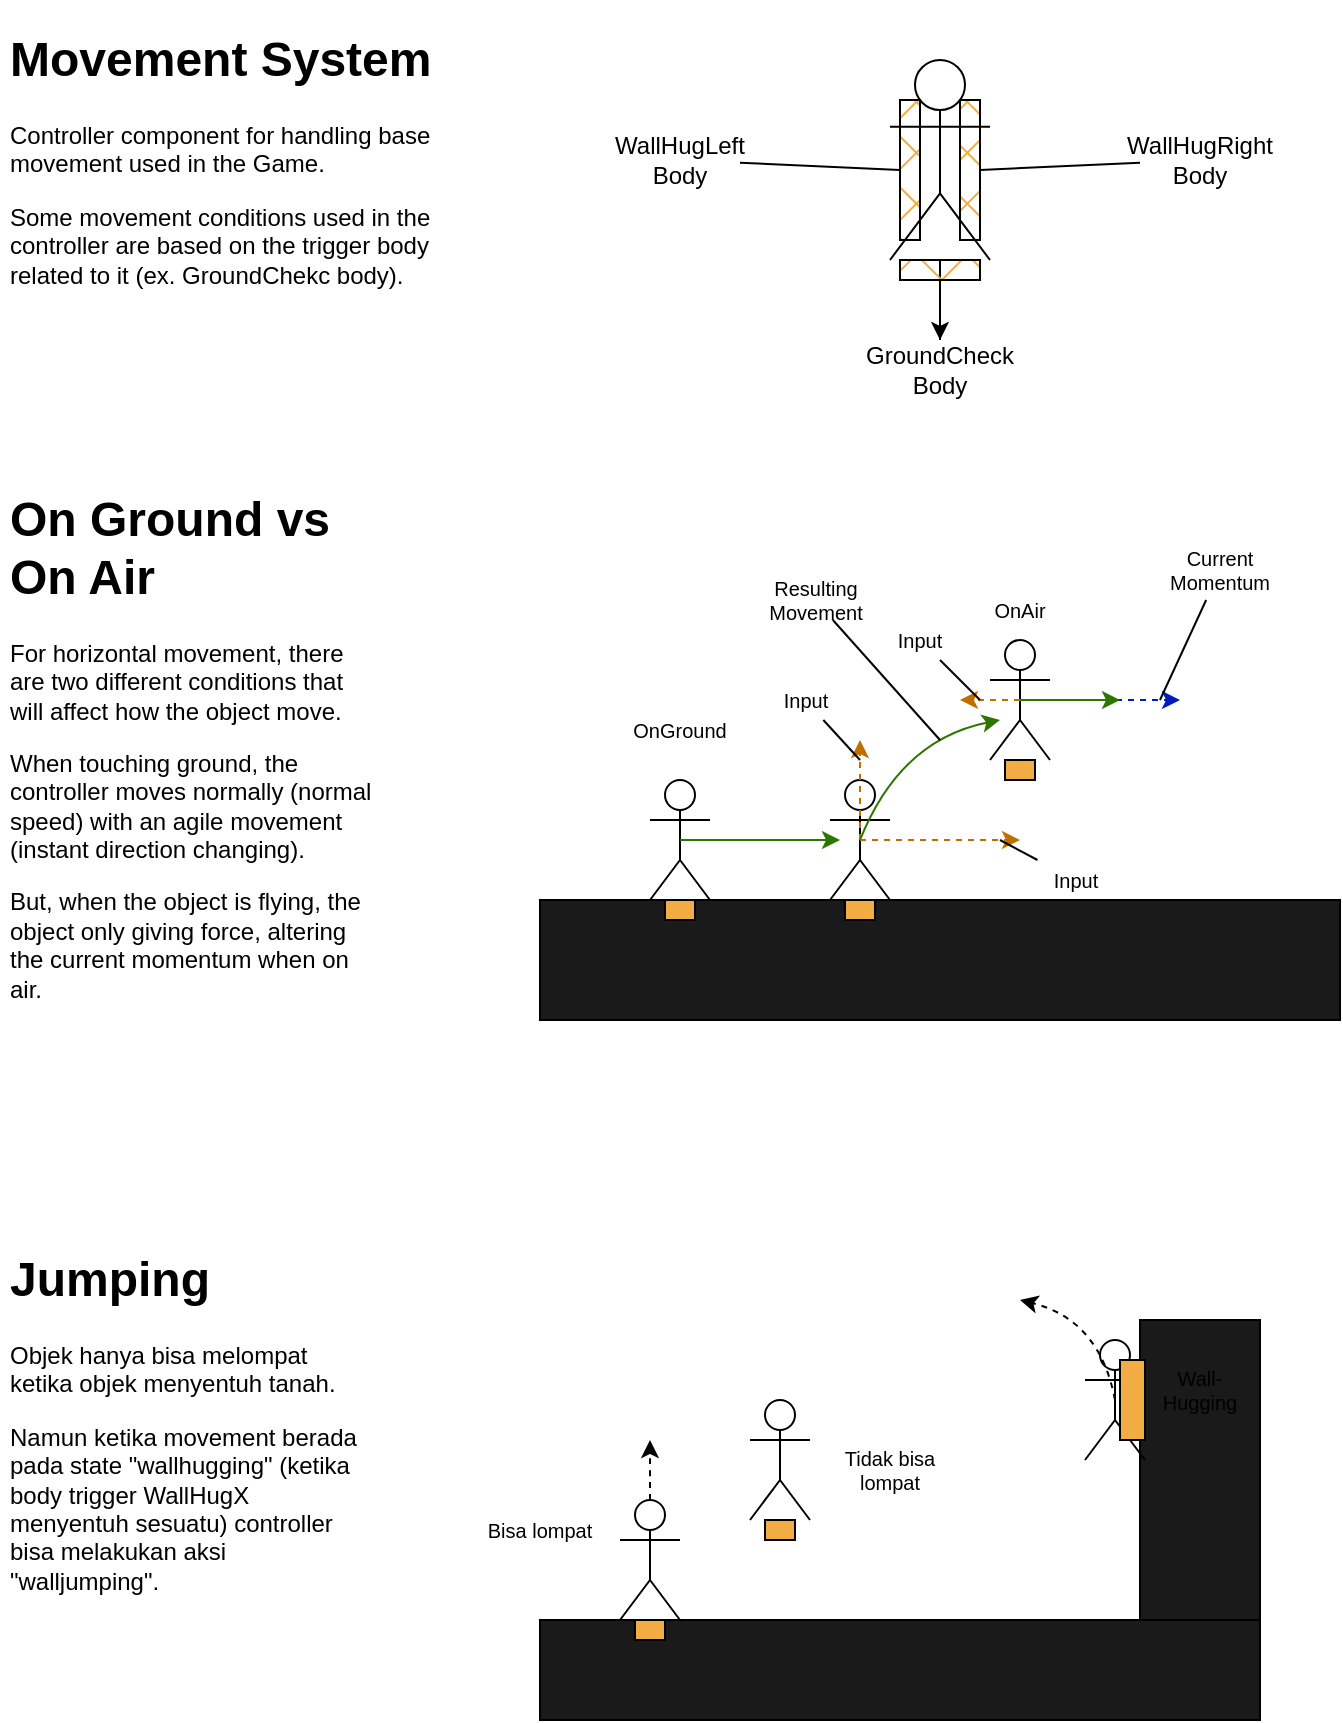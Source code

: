 <mxfile>
    <diagram id="JUUrWhSfbbrLkx7lO2Bu" name="Page-1">
        <mxGraphModel dx="1139" dy="747" grid="1" gridSize="10" guides="1" tooltips="1" connect="1" arrows="1" fold="1" page="1" pageScale="1" pageWidth="850" pageHeight="1100" math="0" shadow="0">
            <root>
                <mxCell id="0"/>
                <mxCell id="1" parent="0"/>
                <mxCell id="21" value="" style="edgeStyle=none;html=1;" parent="1" source="3" target="6" edge="1">
                    <mxGeometry relative="1" as="geometry"/>
                </mxCell>
                <mxCell id="3" value="" style="shape=umlActor;verticalLabelPosition=bottom;verticalAlign=top;html=1;outlineConnect=0;" parent="1" vertex="1">
                    <mxGeometry x="495" y="140" width="50" height="100" as="geometry"/>
                </mxCell>
                <mxCell id="5" value="" style="rounded=0;whiteSpace=wrap;html=1;fillStyle=cross-hatch;fillColor=#F2AC44;" parent="1" vertex="1">
                    <mxGeometry x="500" y="240" width="40" height="10" as="geometry"/>
                </mxCell>
                <mxCell id="6" value="GroundCheck&lt;br&gt;Body" style="text;html=1;strokeColor=none;fillColor=none;align=center;verticalAlign=middle;whiteSpace=wrap;rounded=0;fillStyle=cross-hatch;" parent="1" vertex="1">
                    <mxGeometry x="490" y="280" width="60" height="30" as="geometry"/>
                </mxCell>
                <mxCell id="7" value="" style="endArrow=none;html=1;" parent="1" source="6" target="5" edge="1">
                    <mxGeometry width="50" height="50" relative="1" as="geometry">
                        <mxPoint x="460" y="350" as="sourcePoint"/>
                        <mxPoint x="510" y="300" as="targetPoint"/>
                    </mxGeometry>
                </mxCell>
                <mxCell id="8" value="" style="rounded=0;whiteSpace=wrap;html=1;fillStyle=cross-hatch;fillColor=#F2AC44;" parent="1" vertex="1">
                    <mxGeometry x="530" y="160" width="10" height="70" as="geometry"/>
                </mxCell>
                <mxCell id="10" value="" style="rounded=0;whiteSpace=wrap;html=1;fillStyle=cross-hatch;fillColor=#F2AC44;" parent="1" vertex="1">
                    <mxGeometry x="500" y="160" width="10" height="70" as="geometry"/>
                </mxCell>
                <mxCell id="11" value="WallHugRight&lt;br&gt;Body" style="text;html=1;strokeColor=none;fillColor=none;align=center;verticalAlign=middle;whiteSpace=wrap;rounded=0;fillStyle=cross-hatch;" parent="1" vertex="1">
                    <mxGeometry x="620" y="175" width="60" height="30" as="geometry"/>
                </mxCell>
                <mxCell id="12" value="" style="endArrow=none;html=1;exitX=1;exitY=0.5;exitDx=0;exitDy=0;" parent="1" source="8" target="11" edge="1">
                    <mxGeometry width="50" height="50" relative="1" as="geometry">
                        <mxPoint x="460" y="330" as="sourcePoint"/>
                        <mxPoint x="510" y="280" as="targetPoint"/>
                    </mxGeometry>
                </mxCell>
                <mxCell id="13" value="WallHugLeft&lt;br&gt;Body" style="text;html=1;strokeColor=none;fillColor=none;align=center;verticalAlign=middle;whiteSpace=wrap;rounded=0;fillStyle=cross-hatch;" parent="1" vertex="1">
                    <mxGeometry x="360" y="175" width="60" height="30" as="geometry"/>
                </mxCell>
                <mxCell id="14" value="" style="endArrow=none;html=1;entryX=0;entryY=0.5;entryDx=0;entryDy=0;" parent="1" source="13" target="10" edge="1">
                    <mxGeometry width="50" height="50" relative="1" as="geometry">
                        <mxPoint x="460" y="330" as="sourcePoint"/>
                        <mxPoint x="510" y="280" as="targetPoint"/>
                    </mxGeometry>
                </mxCell>
                <mxCell id="15" value="&lt;h1&gt;Movement System&lt;/h1&gt;&lt;p&gt;Controller component for handling base movement used in the Game.&lt;/p&gt;&lt;p&gt;Some movement conditions used in the controller are based on the trigger body related to it (ex. GroundChekc body).&lt;/p&gt;" style="text;html=1;strokeColor=none;fillColor=none;spacing=5;spacingTop=-20;whiteSpace=wrap;overflow=hidden;rounded=0;fillStyle=cross-hatch;" parent="1" vertex="1">
                    <mxGeometry x="50" y="120" width="220" height="170" as="geometry"/>
                </mxCell>
                <mxCell id="16" value="&lt;h1&gt;On Ground vs On Air&lt;/h1&gt;&lt;p&gt;For horizontal movement, there are two different conditions that will affect how the object move.&lt;/p&gt;&lt;p&gt;When touching ground, the controller moves normally (normal speed) with an agile movement (instant direction changing).&lt;/p&gt;&lt;p&gt;&lt;span style=&quot;background-color: initial;&quot;&gt;But, when the object is flying, the object only giving force, altering the current momentum when on air.&lt;/span&gt;&lt;/p&gt;" style="text;html=1;strokeColor=none;fillColor=none;spacing=5;spacingTop=-20;whiteSpace=wrap;overflow=hidden;rounded=0;fillStyle=cross-hatch;" parent="1" vertex="1">
                    <mxGeometry x="50" y="350" width="190" height="330" as="geometry"/>
                </mxCell>
                <mxCell id="17" value="&lt;h1&gt;Jumping&lt;/h1&gt;&lt;p&gt;Objek hanya bisa melompat ketika objek menyentuh tanah.&lt;/p&gt;&lt;p&gt;Namun ketika movement berada pada state &quot;wallhugging&quot; (ketika body trigger WallHugX menyentuh sesuatu) controller bisa melakukan aksi &quot;walljumping&quot;.&lt;/p&gt;" style="text;html=1;strokeColor=none;fillColor=none;spacing=5;spacingTop=-20;whiteSpace=wrap;overflow=hidden;rounded=0;fillStyle=cross-hatch;" parent="1" vertex="1">
                    <mxGeometry x="50" y="730" width="190" height="190" as="geometry"/>
                </mxCell>
                <mxCell id="19" value="" style="rounded=0;whiteSpace=wrap;html=1;fillStyle=solid;fillColor=#1A1A1A;" parent="1" vertex="1">
                    <mxGeometry x="320" y="560" width="400" height="60" as="geometry"/>
                </mxCell>
                <mxCell id="22" value="" style="shape=umlActor;verticalLabelPosition=bottom;verticalAlign=top;html=1;outlineConnect=0;" parent="1" vertex="1">
                    <mxGeometry x="375" y="500" width="30" height="60" as="geometry"/>
                </mxCell>
                <mxCell id="23" value="" style="rounded=0;whiteSpace=wrap;html=1;fillStyle=solid;fillColor=#F2AC44;" parent="1" vertex="1">
                    <mxGeometry x="382.5" y="560" width="15" height="10" as="geometry"/>
                </mxCell>
                <mxCell id="25" value="&lt;font style=&quot;font-size: 10px;&quot;&gt;OnGround&lt;/font&gt;" style="text;html=1;strokeColor=none;fillColor=none;align=center;verticalAlign=middle;whiteSpace=wrap;rounded=0;fillStyle=solid;" parent="1" vertex="1">
                    <mxGeometry x="360" y="460" width="60" height="30" as="geometry"/>
                </mxCell>
                <mxCell id="26" value="" style="endArrow=classic;html=1;fontSize=10;exitX=0.5;exitY=0.5;exitDx=0;exitDy=0;exitPerimeter=0;fillColor=#60a917;strokeColor=#2D7600;" parent="1" source="22" edge="1">
                    <mxGeometry width="50" height="50" relative="1" as="geometry">
                        <mxPoint x="470" y="550" as="sourcePoint"/>
                        <mxPoint x="470" y="530" as="targetPoint"/>
                    </mxGeometry>
                </mxCell>
                <mxCell id="28" value="" style="shape=umlActor;verticalLabelPosition=bottom;verticalAlign=top;html=1;outlineConnect=0;" parent="1" vertex="1">
                    <mxGeometry x="465" y="500" width="30" height="60" as="geometry"/>
                </mxCell>
                <mxCell id="29" value="" style="rounded=0;whiteSpace=wrap;html=1;fillStyle=solid;fillColor=#F2AC44;" parent="1" vertex="1">
                    <mxGeometry x="472.5" y="560" width="15" height="10" as="geometry"/>
                </mxCell>
                <mxCell id="30" value="" style="endArrow=classic;html=1;fontSize=10;exitX=0.5;exitY=0.5;exitDx=0;exitDy=0;exitPerimeter=0;dashed=1;fillColor=#f0a30a;strokeColor=#BD7000;" parent="1" source="28" edge="1">
                    <mxGeometry width="50" height="50" relative="1" as="geometry">
                        <mxPoint x="460" y="540" as="sourcePoint"/>
                        <mxPoint x="480" y="480" as="targetPoint"/>
                    </mxGeometry>
                </mxCell>
                <mxCell id="31" value="" style="endArrow=classic;html=1;fontSize=10;exitX=0.5;exitY=0.5;exitDx=0;exitDy=0;exitPerimeter=0;dashed=1;fillColor=#f0a30a;strokeColor=#BD7000;" parent="1" source="28" edge="1">
                    <mxGeometry width="50" height="50" relative="1" as="geometry">
                        <mxPoint x="460" y="540" as="sourcePoint"/>
                        <mxPoint x="560" y="530" as="targetPoint"/>
                    </mxGeometry>
                </mxCell>
                <mxCell id="32" value="" style="endArrow=classic;html=1;fontSize=10;exitX=0.5;exitY=0.5;exitDx=0;exitDy=0;exitPerimeter=0;curved=1;fillColor=#60a917;strokeColor=#2D7600;" parent="1" source="28" edge="1">
                    <mxGeometry width="50" height="50" relative="1" as="geometry">
                        <mxPoint x="490" y="510" as="sourcePoint"/>
                        <mxPoint x="550" y="470" as="targetPoint"/>
                        <Array as="points">
                            <mxPoint x="500" y="480"/>
                        </Array>
                    </mxGeometry>
                </mxCell>
                <mxCell id="33" value="" style="shape=umlActor;verticalLabelPosition=bottom;verticalAlign=top;html=1;outlineConnect=0;" parent="1" vertex="1">
                    <mxGeometry x="545" y="430" width="30" height="60" as="geometry"/>
                </mxCell>
                <mxCell id="34" value="" style="rounded=0;whiteSpace=wrap;html=1;fillStyle=solid;fillColor=#F2AC44;" parent="1" vertex="1">
                    <mxGeometry x="552.5" y="490" width="15" height="10" as="geometry"/>
                </mxCell>
                <mxCell id="38" value="&lt;font style=&quot;font-size: 10px;&quot;&gt;OnAir&lt;/font&gt;" style="text;html=1;strokeColor=none;fillColor=none;align=center;verticalAlign=middle;whiteSpace=wrap;rounded=0;fillStyle=solid;" parent="1" vertex="1">
                    <mxGeometry x="530" y="400" width="60" height="30" as="geometry"/>
                </mxCell>
                <mxCell id="39" value="" style="endArrow=classic;html=1;fontSize=10;exitX=0.5;exitY=0.5;exitDx=0;exitDy=0;exitPerimeter=0;dashed=1;fillColor=#0050ef;strokeColor=#001DBC;" parent="1" source="33" edge="1">
                    <mxGeometry width="50" height="50" relative="1" as="geometry">
                        <mxPoint x="490" y="530" as="sourcePoint"/>
                        <mxPoint x="640" y="460" as="targetPoint"/>
                    </mxGeometry>
                </mxCell>
                <mxCell id="40" value="" style="endArrow=classic;html=1;fontSize=10;exitX=0.5;exitY=0.5;exitDx=0;exitDy=0;exitPerimeter=0;dashed=1;fillColor=#f0a30a;strokeColor=#BD7000;" parent="1" source="33" edge="1">
                    <mxGeometry width="50" height="50" relative="1" as="geometry">
                        <mxPoint x="570" y="470" as="sourcePoint"/>
                        <mxPoint x="530" y="460" as="targetPoint"/>
                    </mxGeometry>
                </mxCell>
                <mxCell id="41" value="" style="endArrow=classic;html=1;fontSize=10;curved=1;exitX=0.5;exitY=0.5;exitDx=0;exitDy=0;exitPerimeter=0;fillColor=#60a917;strokeColor=#2D7600;" parent="1" source="33" edge="1">
                    <mxGeometry width="50" height="50" relative="1" as="geometry">
                        <mxPoint x="520" y="510" as="sourcePoint"/>
                        <mxPoint x="610" y="460" as="targetPoint"/>
                    </mxGeometry>
                </mxCell>
                <mxCell id="42" value="Input" style="text;html=1;strokeColor=none;fillColor=none;align=center;verticalAlign=middle;whiteSpace=wrap;rounded=0;dashed=1;dashPattern=8 8;fillStyle=solid;fontSize=10;" parent="1" vertex="1">
                    <mxGeometry x="432.5" y="450" width="40" height="20" as="geometry"/>
                </mxCell>
                <mxCell id="43" value="" style="endArrow=none;html=1;fontSize=10;curved=1;" parent="1" target="42" edge="1">
                    <mxGeometry width="50" height="50" relative="1" as="geometry">
                        <mxPoint x="480" y="490" as="sourcePoint"/>
                        <mxPoint x="530" y="490" as="targetPoint"/>
                    </mxGeometry>
                </mxCell>
                <mxCell id="44" value="Input" style="text;html=1;strokeColor=none;fillColor=none;align=center;verticalAlign=middle;whiteSpace=wrap;rounded=0;dashed=1;dashPattern=8 8;fillStyle=solid;fontSize=10;" parent="1" vertex="1">
                    <mxGeometry x="567.5" y="540" width="40" height="20" as="geometry"/>
                </mxCell>
                <mxCell id="45" value="" style="endArrow=none;html=1;fontSize=10;curved=1;" parent="1" source="44" edge="1">
                    <mxGeometry width="50" height="50" relative="1" as="geometry">
                        <mxPoint x="480" y="540" as="sourcePoint"/>
                        <mxPoint x="550" y="530" as="targetPoint"/>
                    </mxGeometry>
                </mxCell>
                <mxCell id="47" value="Input" style="text;html=1;strokeColor=none;fillColor=none;align=center;verticalAlign=middle;whiteSpace=wrap;rounded=0;dashed=1;dashPattern=8 8;fillStyle=solid;fontSize=10;" parent="1" vertex="1">
                    <mxGeometry x="490" y="420" width="40" height="20" as="geometry"/>
                </mxCell>
                <mxCell id="48" value="" style="endArrow=none;html=1;fontSize=10;curved=1;" parent="1" target="47" edge="1">
                    <mxGeometry width="50" height="50" relative="1" as="geometry">
                        <mxPoint x="540" y="460" as="sourcePoint"/>
                        <mxPoint x="530" y="490" as="targetPoint"/>
                    </mxGeometry>
                </mxCell>
                <mxCell id="49" value="Resulting Movement" style="text;html=1;strokeColor=none;fillColor=none;align=center;verticalAlign=middle;whiteSpace=wrap;rounded=0;dashed=1;dashPattern=8 8;fillStyle=solid;fontSize=10;" parent="1" vertex="1">
                    <mxGeometry x="427.5" y="400" width="60" height="20" as="geometry"/>
                </mxCell>
                <mxCell id="50" value="" style="endArrow=none;html=1;fontSize=10;curved=1;" parent="1" target="49" edge="1">
                    <mxGeometry width="50" height="50" relative="1" as="geometry">
                        <mxPoint x="520" y="480" as="sourcePoint"/>
                        <mxPoint x="540" y="440" as="targetPoint"/>
                    </mxGeometry>
                </mxCell>
                <mxCell id="51" value="Current Momentum" style="text;html=1;strokeColor=none;fillColor=none;align=center;verticalAlign=middle;whiteSpace=wrap;rounded=0;dashed=1;dashPattern=8 8;fillStyle=solid;fontSize=10;" parent="1" vertex="1">
                    <mxGeometry x="640" y="380" width="40" height="30" as="geometry"/>
                </mxCell>
                <mxCell id="52" value="" style="endArrow=none;html=1;fontSize=10;curved=1;" parent="1" target="51" edge="1">
                    <mxGeometry width="50" height="50" relative="1" as="geometry">
                        <mxPoint x="630" y="460" as="sourcePoint"/>
                        <mxPoint x="540" y="440" as="targetPoint"/>
                    </mxGeometry>
                </mxCell>
                <mxCell id="53" value="" style="rounded=0;whiteSpace=wrap;html=1;fillStyle=solid;strokeColor=default;fontSize=10;fillColor=#1A1A1A;" parent="1" vertex="1">
                    <mxGeometry x="320" y="920" width="360" height="50" as="geometry"/>
                </mxCell>
                <mxCell id="54" value="" style="rounded=0;whiteSpace=wrap;html=1;fillStyle=solid;strokeColor=default;fontSize=10;fillColor=#1A1A1A;" parent="1" vertex="1">
                    <mxGeometry x="620" y="770" width="60" height="150" as="geometry"/>
                </mxCell>
                <mxCell id="55" value="" style="shape=umlActor;verticalLabelPosition=bottom;verticalAlign=top;html=1;outlineConnect=0;" parent="1" vertex="1">
                    <mxGeometry x="360" y="860" width="30" height="60" as="geometry"/>
                </mxCell>
                <mxCell id="56" value="" style="rounded=0;whiteSpace=wrap;html=1;fillStyle=solid;fillColor=#F2AC44;" parent="1" vertex="1">
                    <mxGeometry x="367.5" y="920" width="15" height="10" as="geometry"/>
                </mxCell>
                <mxCell id="57" value="Bisa lompat" style="text;html=1;strokeColor=none;fillColor=none;align=center;verticalAlign=middle;whiteSpace=wrap;rounded=0;fillStyle=solid;fontSize=10;" parent="1" vertex="1">
                    <mxGeometry x="290" y="860" width="60" height="30" as="geometry"/>
                </mxCell>
                <mxCell id="58" value="" style="shape=umlActor;verticalLabelPosition=bottom;verticalAlign=top;html=1;outlineConnect=0;" parent="1" vertex="1">
                    <mxGeometry x="425" y="810" width="30" height="60" as="geometry"/>
                </mxCell>
                <mxCell id="59" value="" style="rounded=0;whiteSpace=wrap;html=1;fillStyle=solid;fillColor=#F2AC44;" parent="1" vertex="1">
                    <mxGeometry x="432.5" y="870" width="15" height="10" as="geometry"/>
                </mxCell>
                <mxCell id="60" value="Tidak bisa lompat" style="text;html=1;strokeColor=none;fillColor=none;align=center;verticalAlign=middle;whiteSpace=wrap;rounded=0;fillStyle=solid;fontSize=10;" parent="1" vertex="1">
                    <mxGeometry x="465" y="830" width="60" height="30" as="geometry"/>
                </mxCell>
                <mxCell id="63" value="" style="endArrow=classic;html=1;fontSize=10;curved=1;exitX=0.5;exitY=0;exitDx=0;exitDy=0;exitPerimeter=0;dashed=1;" parent="1" source="55" edge="1">
                    <mxGeometry width="50" height="50" relative="1" as="geometry">
                        <mxPoint x="430" y="870" as="sourcePoint"/>
                        <mxPoint x="375" y="830" as="targetPoint"/>
                    </mxGeometry>
                </mxCell>
                <mxCell id="64" value="" style="shape=umlActor;verticalLabelPosition=bottom;verticalAlign=top;html=1;outlineConnect=0;" parent="1" vertex="1">
                    <mxGeometry x="592.5" y="780" width="30" height="60" as="geometry"/>
                </mxCell>
                <mxCell id="65" value="" style="rounded=0;whiteSpace=wrap;html=1;fillStyle=solid;fillColor=#F2AC44;" parent="1" vertex="1">
                    <mxGeometry x="610" y="790" width="12.5" height="40" as="geometry"/>
                </mxCell>
                <mxCell id="66" value="Wall-Hugging" style="text;html=1;strokeColor=none;fillColor=none;align=center;verticalAlign=middle;whiteSpace=wrap;rounded=0;fillStyle=solid;fontSize=10;" parent="1" vertex="1">
                    <mxGeometry x="630" y="790" width="40" height="30" as="geometry"/>
                </mxCell>
                <mxCell id="67" value="" style="endArrow=classic;html=1;dashed=1;fontSize=10;curved=1;exitX=0.5;exitY=0.5;exitDx=0;exitDy=0;exitPerimeter=0;" parent="1" source="64" edge="1">
                    <mxGeometry width="50" height="50" relative="1" as="geometry">
                        <mxPoint x="500" y="900" as="sourcePoint"/>
                        <mxPoint x="560" y="760" as="targetPoint"/>
                        <Array as="points">
                            <mxPoint x="600" y="770"/>
                        </Array>
                    </mxGeometry>
                </mxCell>
            </root>
        </mxGraphModel>
    </diagram>
</mxfile>